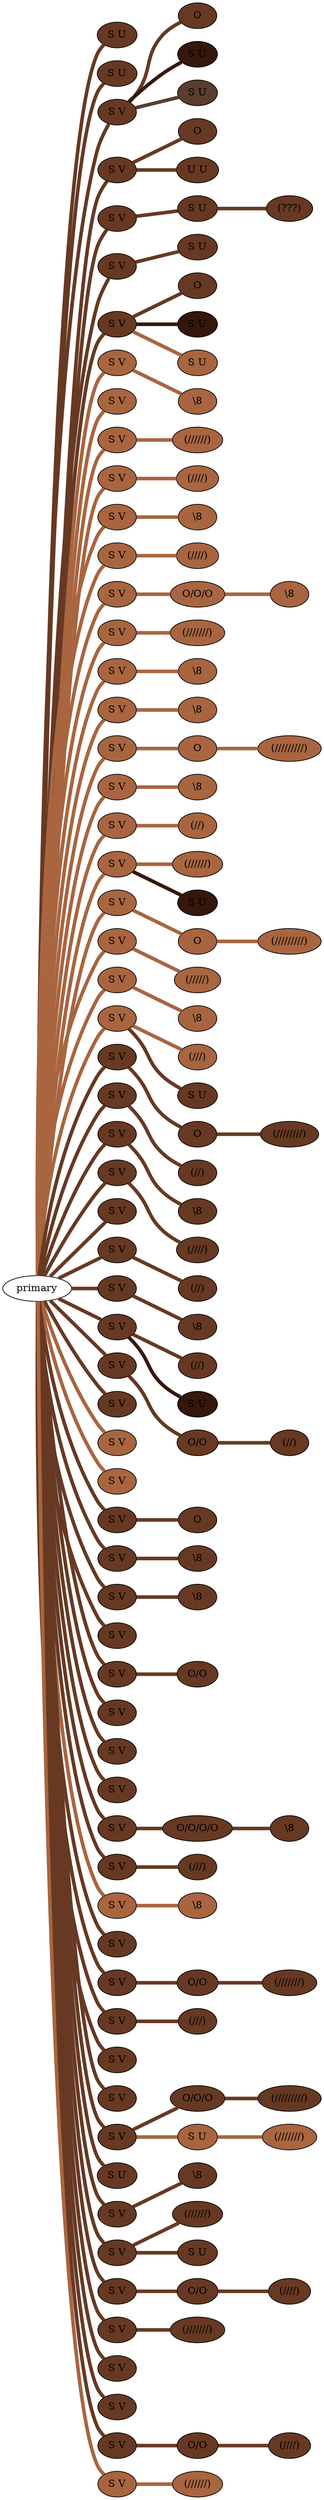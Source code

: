 graph {
 graph [rankdir=LR]
"1" [qtype="pendant_node", pendant_colors="#673923", pendant_ply="S", pendant_attach="U", pendant_length="0", label="S U", style=filled, fillcolor="#673923"]
"primary" -- "1" [qtype="pendant_link",penwidth=5,color="#673923"]
"2" [qtype="pendant_node", pendant_colors="#673923", pendant_ply="S", pendant_attach="U", pendant_length="0", label="S U", style=filled, fillcolor="#673923"]
"primary" -- "2" [qtype="pendant_link",penwidth=5,color="#673923"]
"3" [qtype="pendant_node", pendant_colors="#673923", pendant_ply="S", pendant_attach="V", pendant_length="9", label="S V", style=filled, fillcolor="#673923"]
"primary" -- "3" [qtype="pendant_link",penwidth=5,color="#673923"]
"3:0" [qtype="knot_node", knot_value="1", knot_type="S", knot_position="3.5", knot_spin="S", label="O", style=filled, fillcolor="#673923"]
"3" -- "3:0" [qtype="knot_link",penwidth=5,color="#673923"]
"3s1" [qtype="pendant_node", pendant_colors="#35170C,#673923", pendant_ply="S", pendant_attach="U", pendant_length="6", label="S U", style=filled, fillcolor="#35170C"]
"3" -- "3s1" [qtype="pendant_link",penwidth=5,color="#35170C"]
"3s2" [qtype="pendant_node", pendant_colors="#5A3D30", pendant_ply="S", pendant_attach="U", pendant_length="8", label="S U", style=filled, fillcolor="#5A3D30"]
"3" -- "3s2" [qtype="pendant_link",penwidth=5,color="#5A3D30"]
"4" [qtype="pendant_node", pendant_colors="#673923", pendant_ply="S", pendant_attach="V", pendant_length="9", label="S V", style=filled, fillcolor="#673923"]
"primary" -- "4" [qtype="pendant_link",penwidth=5,color="#673923"]
"4:0" [qtype="knot_node", knot_value="1", knot_type="S", knot_position="4.0", knot_spin="S", label="O", style=filled, fillcolor="#673923"]
"4" -- "4:0" [qtype="knot_link",penwidth=5,color="#673923"]
"4s1" [qtype="pendant_node", pendant_colors="#673923", pendant_ply="U", pendant_attach="U", pendant_length="0", label="U U", style=filled, fillcolor="#673923"]
"4" -- "4s1" [qtype="pendant_link",penwidth=5,color="#673923"]
"5" [qtype="pendant_node", pendant_colors="#673923", pendant_ply="S", pendant_attach="V", pendant_length="6", label="S V", style=filled, fillcolor="#673923"]
"primary" -- "5" [qtype="pendant_link",penwidth=5,color="#673923"]
"5s1" [qtype="pendant_node", pendant_colors="#673923", pendant_ply="S", pendant_attach="U", pendant_length="2", label="S U", style=filled, fillcolor="#673923"]
"5" -- "5s1" [qtype="pendant_link",penwidth=5,color="#673923"]
"5s1:0" [qtype="knot_node", knot_value="3", knot_type="L", knot_position="2.0", knot_spin="U", label="(???)", style=filled, fillcolor="#673923"]
"5s1" -- "5s1:0" [qtype="knot_link",penwidth=5,color="#673923"]
"6" [qtype="pendant_node", pendant_colors="#673923", pendant_ply="S", pendant_attach="V", pendant_length="0", label="S V", style=filled, fillcolor="#673923"]
"primary" -- "6" [qtype="pendant_link",penwidth=5,color="#673923"]
"6s1" [qtype="pendant_node", pendant_colors="#673923", pendant_ply="S", pendant_attach="U", pendant_length="5", label="S U", style=filled, fillcolor="#673923"]
"6" -- "6s1" [qtype="pendant_link",penwidth=5,color="#673923"]
"7" [qtype="pendant_node", pendant_colors="#673923", pendant_ply="S", pendant_attach="V", pendant_length="6", label="S V", style=filled, fillcolor="#673923"]
"primary" -- "7" [qtype="pendant_link",penwidth=5,color="#673923"]
"7:0" [qtype="knot_node", knot_value="1", knot_type="S", knot_position="4.5", knot_spin="S", label="O", style=filled, fillcolor="#673923"]
"7" -- "7:0" [qtype="knot_link",penwidth=5,color="#673923"]
"7s1" [qtype="pendant_node", pendant_colors="#35170C,#A86540", pendant_ply="S", pendant_attach="U", pendant_length="5", label="S U", style=filled, fillcolor="#35170C"]
"7" -- "7s1" [qtype="pendant_link",penwidth=5,color="#35170C"]
"7s2" [qtype="pendant_node", pendant_colors="#A86540,#777777", pendant_ply="S", pendant_attach="U", pendant_length="4", label="S U", style=filled, fillcolor="#A86540"]
"7" -- "7s2" [qtype="pendant_link",penwidth=5,color="#A86540"]
"8" [qtype="pendant_node", pendant_colors="#A86540,#777777", pendant_ply="S", pendant_attach="V", pendant_length="10", label="S V", style=filled, fillcolor="#A86540"]
"primary" -- "8" [qtype="pendant_link",penwidth=5,color="#A86540"]
"8:0" [qtype="knot_node", knot_value="1", knot_type="E", knot_position="8.0", knot_spin="Z", label="\\8", style=filled, fillcolor="#A86540"]
"8" -- "8:0" [qtype="knot_link",penwidth=5,color="#A86540"]
"9" [qtype="pendant_node", pendant_colors="#A86540,#777777", pendant_ply="S", pendant_attach="V", pendant_length="7", label="S V", style=filled, fillcolor="#A86540"]
"primary" -- "9" [qtype="pendant_link",penwidth=5,color="#A86540"]
"10" [qtype="pendant_node", pendant_colors="#A86540,#777777", pendant_ply="S", pendant_attach="V", pendant_length="9", label="S V", style=filled, fillcolor="#A86540"]
"primary" -- "10" [qtype="pendant_link",penwidth=5,color="#A86540"]
"10:0" [qtype="knot_node", knot_value="6", knot_type="L", knot_position="7.0", knot_spin="S", label="(//////)", style=filled, fillcolor="#A86540"]
"10" -- "10:0" [qtype="knot_link",penwidth=5,color="#A86540"]
"11" [qtype="pendant_node", pendant_colors="#A86540,#777777", pendant_ply="S", pendant_attach="V", pendant_length="12", label="S V", style=filled, fillcolor="#A86540"]
"primary" -- "11" [qtype="pendant_link",penwidth=5,color="#A86540"]
"11:0" [qtype="knot_node", knot_value="4", knot_type="L", knot_position="7.5", knot_spin="S", label="(////)", style=filled, fillcolor="#A86540"]
"11" -- "11:0" [qtype="knot_link",penwidth=5,color="#A86540"]
"12" [qtype="pendant_node", pendant_colors="#A86540,#777777", pendant_ply="S", pendant_attach="V", pendant_length="10", label="S V", style=filled, fillcolor="#A86540"]
"primary" -- "12" [qtype="pendant_link",penwidth=5,color="#A86540"]
"12:0" [qtype="knot_node", knot_value="1", knot_type="E", knot_position="7.5", knot_spin="Z", label="\\8", style=filled, fillcolor="#A86540"]
"12" -- "12:0" [qtype="knot_link",penwidth=5,color="#A86540"]
"13" [qtype="pendant_node", pendant_colors="#A86540,#777777", pendant_ply="S", pendant_attach="V", pendant_length="9", label="S V", style=filled, fillcolor="#A86540"]
"primary" -- "13" [qtype="pendant_link",penwidth=5,color="#A86540"]
"13:0" [qtype="knot_node", knot_value="4", knot_type="L", knot_position="8.0", knot_spin="S", label="(////)", style=filled, fillcolor="#A86540"]
"13" -- "13:0" [qtype="knot_link",penwidth=5,color="#A86540"]
"14" [qtype="pendant_node", pendant_colors="#A86540,#777777", pendant_ply="S", pendant_attach="V", pendant_length="11", label="S V", style=filled, fillcolor="#A86540"]
"primary" -- "14" [qtype="pendant_link",penwidth=5,color="#A86540"]
"14:0" [qtype="knot_node", knot_value="3", knot_type="S", knot_position="2.5", knot_spin="S", label="O/O/O", style=filled, fillcolor="#A86540"]
"14" -- "14:0" [qtype="knot_link",penwidth=5,color="#A86540"]
"14:1" [qtype="knot_node", knot_value="1", knot_type="E", knot_position="8.0", knot_spin="Z", label="\\8", style=filled, fillcolor="#A86540"]
"14:0" -- "14:1" [qtype="knot_link",penwidth=5,color="#A86540"]
"15" [qtype="pendant_node", pendant_colors="#A86540,#777777", pendant_ply="S", pendant_attach="V", pendant_length="10", label="S V", style=filled, fillcolor="#A86540"]
"primary" -- "15" [qtype="pendant_link",penwidth=5,color="#A86540"]
"15:0" [qtype="knot_node", knot_value="7", knot_type="L", knot_position="7.5", knot_spin="S", label="(///////)", style=filled, fillcolor="#A86540"]
"15" -- "15:0" [qtype="knot_link",penwidth=5,color="#A86540"]
"16" [qtype="pendant_node", pendant_colors="#A86540,#777777", pendant_ply="S", pendant_attach="V", pendant_length="11", label="S V", style=filled, fillcolor="#A86540"]
"primary" -- "16" [qtype="pendant_link",penwidth=5,color="#A86540"]
"16:0" [qtype="knot_node", knot_value="1", knot_type="E", knot_position="8.5", knot_spin="Z", label="\\8", style=filled, fillcolor="#A86540"]
"16" -- "16:0" [qtype="knot_link",penwidth=5,color="#A86540"]
"17" [qtype="pendant_node", pendant_colors="#A86540,#777777", pendant_ply="S", pendant_attach="V", pendant_length="10", label="S V", style=filled, fillcolor="#A86540"]
"primary" -- "17" [qtype="pendant_link",penwidth=5,color="#A86540"]
"17:0" [qtype="knot_node", knot_value="1", knot_type="E", knot_position="8.0", knot_spin="Z", label="\\8", style=filled, fillcolor="#A86540"]
"17" -- "17:0" [qtype="knot_link",penwidth=5,color="#A86540"]
"18" [qtype="pendant_node", pendant_colors="#A86540,#777777", pendant_ply="S", pendant_attach="V", pendant_length="11", label="S V", style=filled, fillcolor="#A86540"]
"primary" -- "18" [qtype="pendant_link",penwidth=5,color="#A86540"]
"18:0" [qtype="knot_node", knot_value="1", knot_type="S", knot_position="3.0", knot_spin="S", label="O", style=filled, fillcolor="#A86540"]
"18" -- "18:0" [qtype="knot_link",penwidth=5,color="#A86540"]
"18:1" [qtype="knot_node", knot_value="9", knot_type="L", knot_position="7.5", knot_spin="S", label="(/////////)", style=filled, fillcolor="#A86540"]
"18:0" -- "18:1" [qtype="knot_link",penwidth=5,color="#A86540"]
"19" [qtype="pendant_node", pendant_colors="#A86540,#777777", pendant_ply="S", pendant_attach="V", pendant_length="12", label="S V", style=filled, fillcolor="#A86540"]
"primary" -- "19" [qtype="pendant_link",penwidth=5,color="#A86540"]
"19:0" [qtype="knot_node", knot_value="1", knot_type="E", knot_position="10.0", knot_spin="Z", label="\\8", style=filled, fillcolor="#A86540"]
"19" -- "19:0" [qtype="knot_link",penwidth=5,color="#A86540"]
"20" [qtype="pendant_node", pendant_colors="#A86540,#673923", pendant_ply="S", pendant_attach="V", pendant_length="11", label="S V", style=filled, fillcolor="#A86540"]
"primary" -- "20" [qtype="pendant_link",penwidth=5,color="#A86540"]
"20:0" [qtype="knot_node", knot_value="2", knot_type="L", knot_position="7.5", knot_spin="S", label="(//)", style=filled, fillcolor="#A86540"]
"20" -- "20:0" [qtype="knot_link",penwidth=5,color="#A86540"]
"21" [qtype="pendant_node", pendant_colors="#A86540,#673923", pendant_ply="S", pendant_attach="V", pendant_length="11", label="S V", style=filled, fillcolor="#A86540"]
"primary" -- "21" [qtype="pendant_link",penwidth=5,color="#A86540"]
"21:0" [qtype="knot_node", knot_value="6", knot_type="L", knot_position="7.5", knot_spin="S", label="(//////)", style=filled, fillcolor="#A86540"]
"21" -- "21:0" [qtype="knot_link",penwidth=5,color="#A86540"]
"21s1" [qtype="pendant_node", pendant_colors="#35170C", pendant_ply="S", pendant_attach="U", pendant_length="0", label="S U", style=filled, fillcolor="#35170C"]
"21" -- "21s1" [qtype="pendant_link",penwidth=5,color="#35170C"]
"22" [qtype="pendant_node", pendant_colors="#A86540,#673923", pendant_ply="S", pendant_attach="V", pendant_length="13", label="S V", style=filled, fillcolor="#A86540"]
"primary" -- "22" [qtype="pendant_link",penwidth=5,color="#A86540"]
"22:0" [qtype="knot_node", knot_value="1", knot_type="S", knot_position="3.0", knot_spin="S", label="O", style=filled, fillcolor="#A86540"]
"22" -- "22:0" [qtype="knot_link",penwidth=5,color="#A86540"]
"22:1" [qtype="knot_node", knot_value="9", knot_type="L", knot_position="7.0", knot_spin="S", label="(/////////)", style=filled, fillcolor="#A86540"]
"22:0" -- "22:1" [qtype="knot_link",penwidth=5,color="#A86540"]
"23" [qtype="pendant_node", pendant_colors="#A86540,#673923", pendant_ply="S", pendant_attach="V", pendant_length="13", label="S V", style=filled, fillcolor="#A86540"]
"primary" -- "23" [qtype="pendant_link",penwidth=5,color="#A86540"]
"23:0" [qtype="knot_node", knot_value="5", knot_type="L", knot_position="7.5", knot_spin="S", label="(/////)", style=filled, fillcolor="#A86540"]
"23" -- "23:0" [qtype="knot_link",penwidth=5,color="#A86540"]
"24" [qtype="pendant_node", pendant_colors="#A86540,#673923", pendant_ply="S", pendant_attach="V", pendant_length="13", label="S V", style=filled, fillcolor="#A86540"]
"primary" -- "24" [qtype="pendant_link",penwidth=5,color="#A86540"]
"24:0" [qtype="knot_node", knot_value="1", knot_type="E", knot_position="8.0", knot_spin="Z", label="\\8", style=filled, fillcolor="#A86540"]
"24" -- "24:0" [qtype="knot_link",penwidth=5,color="#A86540"]
"25" [qtype="pendant_node", pendant_colors="#A86540,#673923", pendant_ply="S", pendant_attach="V", pendant_length="13", label="S V", style=filled, fillcolor="#A86540"]
"primary" -- "25" [qtype="pendant_link",penwidth=5,color="#A86540"]
"25:0" [qtype="knot_node", knot_value="3", knot_type="L", knot_position="8.0", knot_spin="S", label="(///)", style=filled, fillcolor="#A86540"]
"25" -- "25:0" [qtype="knot_link",penwidth=5,color="#A86540"]
"25s1" [qtype="pendant_node", pendant_colors="#673923,#A86540", pendant_ply="S", pendant_attach="U", pendant_length="5", label="S U", style=filled, fillcolor="#673923"]
"25" -- "25s1" [qtype="pendant_link",penwidth=5,color="#673923"]
"26" [qtype="pendant_node", pendant_colors="#673923,#A86540", pendant_ply="S", pendant_attach="V", pendant_length="13", label="S V", style=filled, fillcolor="#673923"]
"primary" -- "26" [qtype="pendant_link",penwidth=5,color="#673923"]
"26:0" [qtype="knot_node", knot_value="1", knot_type="S", knot_position="2.5", knot_spin="S", label="O", style=filled, fillcolor="#673923"]
"26" -- "26:0" [qtype="knot_link",penwidth=5,color="#673923"]
"26:1" [qtype="knot_node", knot_value="8", knot_type="L", knot_position="7.5", knot_spin="S", label="(////////)", style=filled, fillcolor="#673923"]
"26:0" -- "26:1" [qtype="knot_link",penwidth=5,color="#673923"]
"27" [qtype="pendant_node", pendant_colors="#673923,#A86540", pendant_ply="S", pendant_attach="V", pendant_length="12", label="S V", style=filled, fillcolor="#673923"]
"primary" -- "27" [qtype="pendant_link",penwidth=5,color="#673923"]
"27:0" [qtype="knot_node", knot_value="2", knot_type="L", knot_position="8.0", knot_spin="S", label="(//)", style=filled, fillcolor="#673923"]
"27" -- "27:0" [qtype="knot_link",penwidth=5,color="#673923"]
"28" [qtype="pendant_node", pendant_colors="#673923,#A86540", pendant_ply="S", pendant_attach="V", pendant_length="11", label="S V", style=filled, fillcolor="#673923"]
"primary" -- "28" [qtype="pendant_link",penwidth=5,color="#673923"]
"28:0" [qtype="knot_node", knot_value="1", knot_type="E", knot_position="8.0", knot_spin="Z", label="\\8", style=filled, fillcolor="#673923"]
"28" -- "28:0" [qtype="knot_link",penwidth=5,color="#673923"]
"29" [qtype="pendant_node", pendant_colors="#673923,#A86540", pendant_ply="S", pendant_attach="V", pendant_length="12", label="S V", style=filled, fillcolor="#673923"]
"primary" -- "29" [qtype="pendant_link",penwidth=5,color="#673923"]
"29:0" [qtype="knot_node", knot_value="4", knot_type="L", knot_position="7.5", knot_spin="S", label="(////)", style=filled, fillcolor="#673923"]
"29" -- "29:0" [qtype="knot_link",penwidth=5,color="#673923"]
"30" [qtype="pendant_node", pendant_colors="#673923,#A86540", pendant_ply="S", pendant_attach="V", pendant_length="2", label="S V", style=filled, fillcolor="#673923"]
"primary" -- "30" [qtype="pendant_link",penwidth=5,color="#673923"]
"31" [qtype="pendant_node", pendant_colors="#673923,#A86540", pendant_ply="S", pendant_attach="V", pendant_length="11", label="S V", style=filled, fillcolor="#673923"]
"primary" -- "31" [qtype="pendant_link",penwidth=5,color="#673923"]
"31:0" [qtype="knot_node", knot_value="2", knot_type="L", knot_position="9.0", knot_spin="S", label="(//)", style=filled, fillcolor="#673923"]
"31" -- "31:0" [qtype="knot_link",penwidth=5,color="#673923"]
"32" [qtype="pendant_node", pendant_colors="#673923,#A86540", pendant_ply="S", pendant_attach="V", pendant_length="15", label="S V", style=filled, fillcolor="#673923"]
"primary" -- "32" [qtype="pendant_link",penwidth=5,color="#673923"]
"32:0" [qtype="knot_node", knot_value="1", knot_type="E", knot_position="8.5", knot_spin="Z", label="\\8", style=filled, fillcolor="#673923"]
"32" -- "32:0" [qtype="knot_link",penwidth=5,color="#673923"]
"33" [qtype="pendant_node", pendant_colors="#673923,#A86540", pendant_ply="S", pendant_attach="V", pendant_length="14", label="S V", style=filled, fillcolor="#673923"]
"primary" -- "33" [qtype="pendant_link",penwidth=5,color="#673923"]
"33:0" [qtype="knot_node", knot_value="2", knot_type="L", knot_position="9.5", knot_spin="S", label="(//)", style=filled, fillcolor="#673923"]
"33" -- "33:0" [qtype="knot_link",penwidth=5,color="#673923"]
"33s1" [qtype="pendant_node", pendant_colors="#35170C", pendant_ply="S", pendant_attach="U", pendant_length="0", label="S U", style=filled, fillcolor="#35170C"]
"33" -- "33s1" [qtype="pendant_link",penwidth=5,color="#35170C"]
"34" [qtype="pendant_node", pendant_colors="#673923,#A86540", pendant_ply="S", pendant_attach="V", pendant_length="11", label="S V", style=filled, fillcolor="#673923"]
"primary" -- "34" [qtype="pendant_link",penwidth=5,color="#673923"]
"34:0" [qtype="knot_node", knot_value="2", knot_type="S", knot_position="2.5", knot_spin="S", label="O/O", style=filled, fillcolor="#673923"]
"34" -- "34:0" [qtype="knot_link",penwidth=5,color="#673923"]
"34:1" [qtype="knot_node", knot_value="2", knot_type="L", knot_position="8.5", knot_spin="S", label="(//)", style=filled, fillcolor="#673923"]
"34:0" -- "34:1" [qtype="knot_link",penwidth=5,color="#673923"]
"35" [qtype="pendant_node", pendant_colors="#673923,#A86540", pendant_ply="S", pendant_attach="V", pendant_length="9", label="S V", style=filled, fillcolor="#673923"]
"primary" -- "35" [qtype="pendant_link",penwidth=5,color="#673923"]
"36" [qtype="pendant_node", pendant_colors="#A86540,#777777", pendant_ply="S", pendant_attach="V", pendant_length="8", label="S V", style=filled, fillcolor="#A86540"]
"primary" -- "36" [qtype="pendant_link",penwidth=5,color="#A86540"]
"37" [qtype="pendant_node", pendant_colors="#A86540,#777777", pendant_ply="S", pendant_attach="V", pendant_length="9", label="S V", style=filled, fillcolor="#A86540"]
"primary" -- "37" [qtype="pendant_link",penwidth=5,color="#A86540"]
"38" [qtype="pendant_node", pendant_colors="#673923,#A86540", pendant_ply="S", pendant_attach="V", pendant_length="8", label="S V", style=filled, fillcolor="#673923"]
"primary" -- "38" [qtype="pendant_link",penwidth=5,color="#673923"]
"38:0" [qtype="knot_node", knot_value="1", knot_type="S", knot_position="2.5", knot_spin="S", label="O", style=filled, fillcolor="#673923"]
"38" -- "38:0" [qtype="knot_link",penwidth=5,color="#673923"]
"39" [qtype="pendant_node", pendant_colors="#673923,#A86540", pendant_ply="S", pendant_attach="V", pendant_length="10", label="S V", style=filled, fillcolor="#673923"]
"primary" -- "39" [qtype="pendant_link",penwidth=5,color="#673923"]
"39:0" [qtype="knot_node", knot_value="1", knot_type="E", knot_position="9.5", knot_spin="Z", label="\\8", style=filled, fillcolor="#673923"]
"39" -- "39:0" [qtype="knot_link",penwidth=5,color="#673923"]
"40" [qtype="pendant_node", pendant_colors="#673923,#A86540", pendant_ply="S", pendant_attach="V", pendant_length="12", label="S V", style=filled, fillcolor="#673923"]
"primary" -- "40" [qtype="pendant_link",penwidth=5,color="#673923"]
"40:0" [qtype="knot_node", knot_value="1", knot_type="E", knot_position="9.5", knot_spin="Z", label="\\8", style=filled, fillcolor="#673923"]
"40" -- "40:0" [qtype="knot_link",penwidth=5,color="#673923"]
"41" [qtype="pendant_node", pendant_colors="#673923,#A86540", pendant_ply="S", pendant_attach="V", pendant_length="12", label="S V", style=filled, fillcolor="#673923"]
"primary" -- "41" [qtype="pendant_link",penwidth=5,color="#673923"]
"42" [qtype="pendant_node", pendant_colors="#673923,#A86540", pendant_ply="S", pendant_attach="V", pendant_length="9", label="S V", style=filled, fillcolor="#673923"]
"primary" -- "42" [qtype="pendant_link",penwidth=5,color="#673923"]
"42:0" [qtype="knot_node", knot_value="2", knot_type="S", knot_position="3.5", knot_spin="S", label="O/O", style=filled, fillcolor="#673923"]
"42" -- "42:0" [qtype="knot_link",penwidth=5,color="#673923"]
"43" [qtype="pendant_node", pendant_colors="#673923,#A86540", pendant_ply="S", pendant_attach="V", pendant_length="14", label="S V", style=filled, fillcolor="#673923"]
"primary" -- "43" [qtype="pendant_link",penwidth=5,color="#673923"]
"44" [qtype="pendant_node", pendant_colors="#673923,#A86540", pendant_ply="S", pendant_attach="V", pendant_length="10", label="S V", style=filled, fillcolor="#673923"]
"primary" -- "44" [qtype="pendant_link",penwidth=5,color="#673923"]
"45" [qtype="pendant_node", pendant_colors="#673923,#A86540", pendant_ply="S", pendant_attach="V", pendant_length="9", label="S V", style=filled, fillcolor="#673923"]
"primary" -- "45" [qtype="pendant_link",penwidth=5,color="#673923"]
"46" [qtype="pendant_node", pendant_colors="#673923,#A86540", pendant_ply="S", pendant_attach="V", pendant_length="14", label="S V", style=filled, fillcolor="#673923"]
"primary" -- "46" [qtype="pendant_link",penwidth=5,color="#673923"]
"46:0" [qtype="knot_node", knot_value="4", knot_type="S", knot_position="4.0", knot_spin="S", label="O/O/O/O", style=filled, fillcolor="#673923"]
"46" -- "46:0" [qtype="knot_link",penwidth=5,color="#673923"]
"46:1" [qtype="knot_node", knot_value="1", knot_type="E", knot_position="10.0", knot_spin="Z", label="\\8", style=filled, fillcolor="#673923"]
"46:0" -- "46:1" [qtype="knot_link",penwidth=5,color="#673923"]
"47" [qtype="pendant_node", pendant_colors="#673923,#A86540", pendant_ply="S", pendant_attach="V", pendant_length="11", label="S V", style=filled, fillcolor="#673923"]
"primary" -- "47" [qtype="pendant_link",penwidth=5,color="#673923"]
"47:0" [qtype="knot_node", knot_value="3", knot_type="L", knot_position="10.0", knot_spin="S", label="(///)", style=filled, fillcolor="#673923"]
"47" -- "47:0" [qtype="knot_link",penwidth=5,color="#673923"]
"48" [qtype="pendant_node", pendant_colors="#A86540,#777777", pendant_ply="S", pendant_attach="V", pendant_length="13", label="S V", style=filled, fillcolor="#A86540"]
"primary" -- "48" [qtype="pendant_link",penwidth=5,color="#A86540"]
"48:0" [qtype="knot_node", knot_value="1", knot_type="E", knot_position="10.0", knot_spin="Z", label="\\8", style=filled, fillcolor="#A86540"]
"48" -- "48:0" [qtype="knot_link",penwidth=5,color="#A86540"]
"49" [qtype="pendant_node", pendant_colors="#673923,#A86540", pendant_ply="S", pendant_attach="V", pendant_length="9", label="S V", style=filled, fillcolor="#673923"]
"primary" -- "49" [qtype="pendant_link",penwidth=5,color="#673923"]
"50" [qtype="pendant_node", pendant_colors="#673923,#A86540", pendant_ply="S", pendant_attach="V", pendant_length="11", label="S V", style=filled, fillcolor="#673923"]
"primary" -- "50" [qtype="pendant_link",penwidth=5,color="#673923"]
"50:0" [qtype="knot_node", knot_value="2", knot_type="S", knot_position="3.5", knot_spin="S", label="O/O", style=filled, fillcolor="#673923"]
"50" -- "50:0" [qtype="knot_link",penwidth=5,color="#673923"]
"50:1" [qtype="knot_node", knot_value="7", knot_type="L", knot_position="9.0", knot_spin="S", label="(///////)", style=filled, fillcolor="#673923"]
"50:0" -- "50:1" [qtype="knot_link",penwidth=5,color="#673923"]
"51" [qtype="pendant_node", pendant_colors="#673923,#A86540", pendant_ply="S", pendant_attach="V", pendant_length="13", label="S V", style=filled, fillcolor="#673923"]
"primary" -- "51" [qtype="pendant_link",penwidth=5,color="#673923"]
"51:0" [qtype="knot_node", knot_value="3", knot_type="L", knot_position="10.0", knot_spin="S", label="(///)", style=filled, fillcolor="#673923"]
"51" -- "51:0" [qtype="knot_link",penwidth=5,color="#673923"]
"52" [qtype="pendant_node", pendant_colors="#673923,#A86540", pendant_ply="S", pendant_attach="V", pendant_length="10", label="S V", style=filled, fillcolor="#673923"]
"primary" -- "52" [qtype="pendant_link",penwidth=5,color="#673923"]
"53" [qtype="pendant_node", pendant_colors="#673923,#A86540", pendant_ply="S", pendant_attach="V", pendant_length="9", label="S V", style=filled, fillcolor="#673923"]
"primary" -- "53" [qtype="pendant_link",penwidth=5,color="#673923"]
"54" [qtype="pendant_node", pendant_colors="#673923,#A86540", pendant_ply="S", pendant_attach="V", pendant_length="11", label="S V", style=filled, fillcolor="#673923"]
"primary" -- "54" [qtype="pendant_link",penwidth=5,color="#673923"]
"54:0" [qtype="knot_node", knot_value="3", knot_type="S", knot_position="4.0", knot_spin="S", label="O/O/O", style=filled, fillcolor="#673923"]
"54" -- "54:0" [qtype="knot_link",penwidth=5,color="#673923"]
"54:1" [qtype="knot_node", knot_value="9", knot_type="L", knot_position="8.0", knot_spin="S", label="(/////////)", style=filled, fillcolor="#673923"]
"54:0" -- "54:1" [qtype="knot_link",penwidth=5,color="#673923"]
"54s1" [qtype="pendant_node", pendant_colors="#A86540", pendant_ply="S", pendant_attach="U", pendant_length="8", label="S U", style=filled, fillcolor="#A86540"]
"54" -- "54s1" [qtype="pendant_link",penwidth=5,color="#A86540"]
"54s1:0" [qtype="knot_node", knot_value="7", knot_type="L", knot_position="7.0", knot_spin="S", label="(///////)", style=filled, fillcolor="#A86540"]
"54s1" -- "54s1:0" [qtype="knot_link",penwidth=5,color="#A86540"]
"55" [qtype="pendant_node", pendant_colors="#673923,#A86540", pendant_ply="S", pendant_attach="U", pendant_length="9", label="S U", style=filled, fillcolor="#673923"]
"primary" -- "55" [qtype="pendant_link",penwidth=5,color="#673923"]
"56" [qtype="pendant_node", pendant_colors="#673923,#A86540", pendant_ply="S", pendant_attach="V", pendant_length="9", label="S V", style=filled, fillcolor="#673923"]
"primary" -- "56" [qtype="pendant_link",penwidth=5,color="#673923"]
"56:0" [qtype="knot_node", knot_value="1", knot_type="E", knot_position="8.5", knot_spin="Z", label="\\8", style=filled, fillcolor="#673923"]
"56" -- "56:0" [qtype="knot_link",penwidth=5,color="#673923"]
"57" [qtype="pendant_node", pendant_colors="#673923,#A86540", pendant_ply="S", pendant_attach="V", pendant_length="9", label="S V", style=filled, fillcolor="#673923"]
"primary" -- "57" [qtype="pendant_link",penwidth=5,color="#673923"]
"57:0" [qtype="knot_node", knot_value="6", knot_type="L", knot_position="8.0", knot_spin="S", label="(//////)", style=filled, fillcolor="#673923"]
"57" -- "57:0" [qtype="knot_link",penwidth=5,color="#673923"]
"57s1" [qtype="pendant_node", pendant_colors="#673923,#A86540", pendant_ply="S", pendant_attach="U", pendant_length="1", label="S U", style=filled, fillcolor="#673923"]
"57" -- "57s1" [qtype="pendant_link",penwidth=5,color="#673923"]
"58" [qtype="pendant_node", pendant_colors="#673923,#A86540", pendant_ply="S", pendant_attach="V", pendant_length="11", label="S V", style=filled, fillcolor="#673923"]
"primary" -- "58" [qtype="pendant_link",penwidth=5,color="#673923"]
"58:0" [qtype="knot_node", knot_value="2", knot_type="S", knot_position="4.5", knot_spin="S", label="O/O", style=filled, fillcolor="#673923"]
"58" -- "58:0" [qtype="knot_link",penwidth=5,color="#673923"]
"58:1" [qtype="knot_node", knot_value="4", knot_type="L", knot_position="9.0", knot_spin="S", label="(////)", style=filled, fillcolor="#673923"]
"58:0" -- "58:1" [qtype="knot_link",penwidth=5,color="#673923"]
"59" [qtype="pendant_node", pendant_colors="#673923,#A86540", pendant_ply="S", pendant_attach="V", pendant_length="9", label="S V", style=filled, fillcolor="#673923"]
"primary" -- "59" [qtype="pendant_link",penwidth=5,color="#673923"]
"59:0" [qtype="knot_node", knot_value="7", knot_type="L", knot_position="8.0", knot_spin="S", label="(///////)", style=filled, fillcolor="#673923"]
"59" -- "59:0" [qtype="knot_link",penwidth=5,color="#673923"]
"60" [qtype="pendant_node", pendant_colors="#673923,#A86540", pendant_ply="S", pendant_attach="V", pendant_length="9", label="S V", style=filled, fillcolor="#673923"]
"primary" -- "60" [qtype="pendant_link",penwidth=5,color="#673923"]
"61" [qtype="pendant_node", pendant_colors="#673923,#A86540", pendant_ply="S", pendant_attach="V", pendant_length="8", label="S V", style=filled, fillcolor="#673923"]
"primary" -- "61" [qtype="pendant_link",penwidth=5,color="#673923"]
"62" [qtype="pendant_node", pendant_colors="#673923,#A86540", pendant_ply="S", pendant_attach="V", pendant_length="14", label="S V", style=filled, fillcolor="#673923"]
"primary" -- "62" [qtype="pendant_link",penwidth=5,color="#673923"]
"62:0" [qtype="knot_node", knot_value="2", knot_type="S", knot_position="4.0", knot_spin="S", label="O/O", style=filled, fillcolor="#673923"]
"62" -- "62:0" [qtype="knot_link",penwidth=5,color="#673923"]
"62:1" [qtype="knot_node", knot_value="4", knot_type="L", knot_position="8.5", knot_spin="S", label="(////)", style=filled, fillcolor="#673923"]
"62:0" -- "62:1" [qtype="knot_link",penwidth=5,color="#673923"]
"63" [qtype="pendant_node", pendant_colors="#A86540,#777777", pendant_ply="S", pendant_attach="V", pendant_length="9", label="S V", style=filled, fillcolor="#A86540"]
"primary" -- "63" [qtype="pendant_link",penwidth=5,color="#A86540"]
"63:0" [qtype="knot_node", knot_value="6", knot_type="L", knot_position="8.0", knot_spin="S", label="(//////)", style=filled, fillcolor="#A86540"]
"63" -- "63:0" [qtype="knot_link",penwidth=5,color="#A86540"]
}
